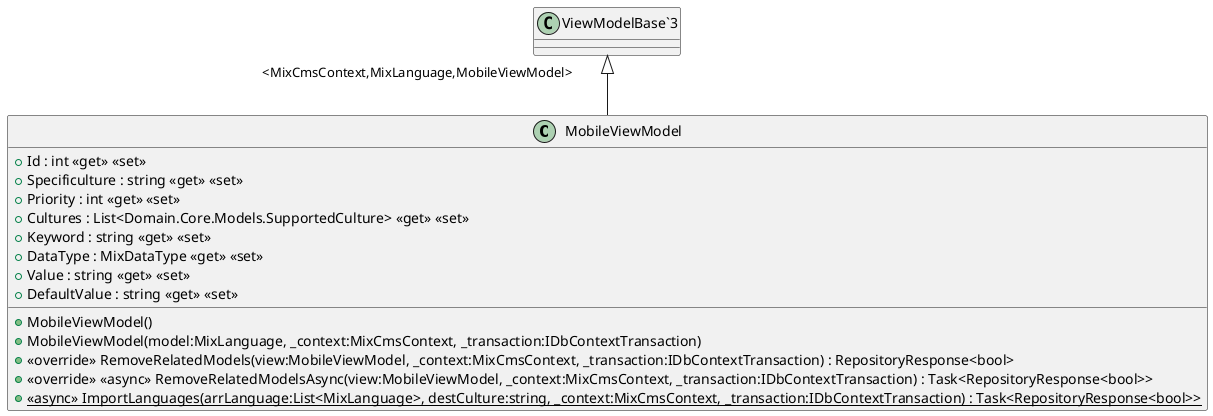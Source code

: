 @startuml
class MobileViewModel {
    + Id : int <<get>> <<set>>
    + Specificulture : string <<get>> <<set>>
    + Priority : int <<get>> <<set>>
    + Cultures : List<Domain.Core.Models.SupportedCulture> <<get>> <<set>>
    + Keyword : string <<get>> <<set>>
    + DataType : MixDataType <<get>> <<set>>
    + Value : string <<get>> <<set>>
    + DefaultValue : string <<get>> <<set>>
    + MobileViewModel()
    + MobileViewModel(model:MixLanguage, _context:MixCmsContext, _transaction:IDbContextTransaction)
    + <<override>> RemoveRelatedModels(view:MobileViewModel, _context:MixCmsContext, _transaction:IDbContextTransaction) : RepositoryResponse<bool>
    + <<override>> <<async>> RemoveRelatedModelsAsync(view:MobileViewModel, _context:MixCmsContext, _transaction:IDbContextTransaction) : Task<RepositoryResponse<bool>>
    + {static} <<async>> ImportLanguages(arrLanguage:List<MixLanguage>, destCulture:string, _context:MixCmsContext, _transaction:IDbContextTransaction) : Task<RepositoryResponse<bool>>
}
"ViewModelBase`3" "<MixCmsContext,MixLanguage,MobileViewModel>" <|-- MobileViewModel
@enduml
